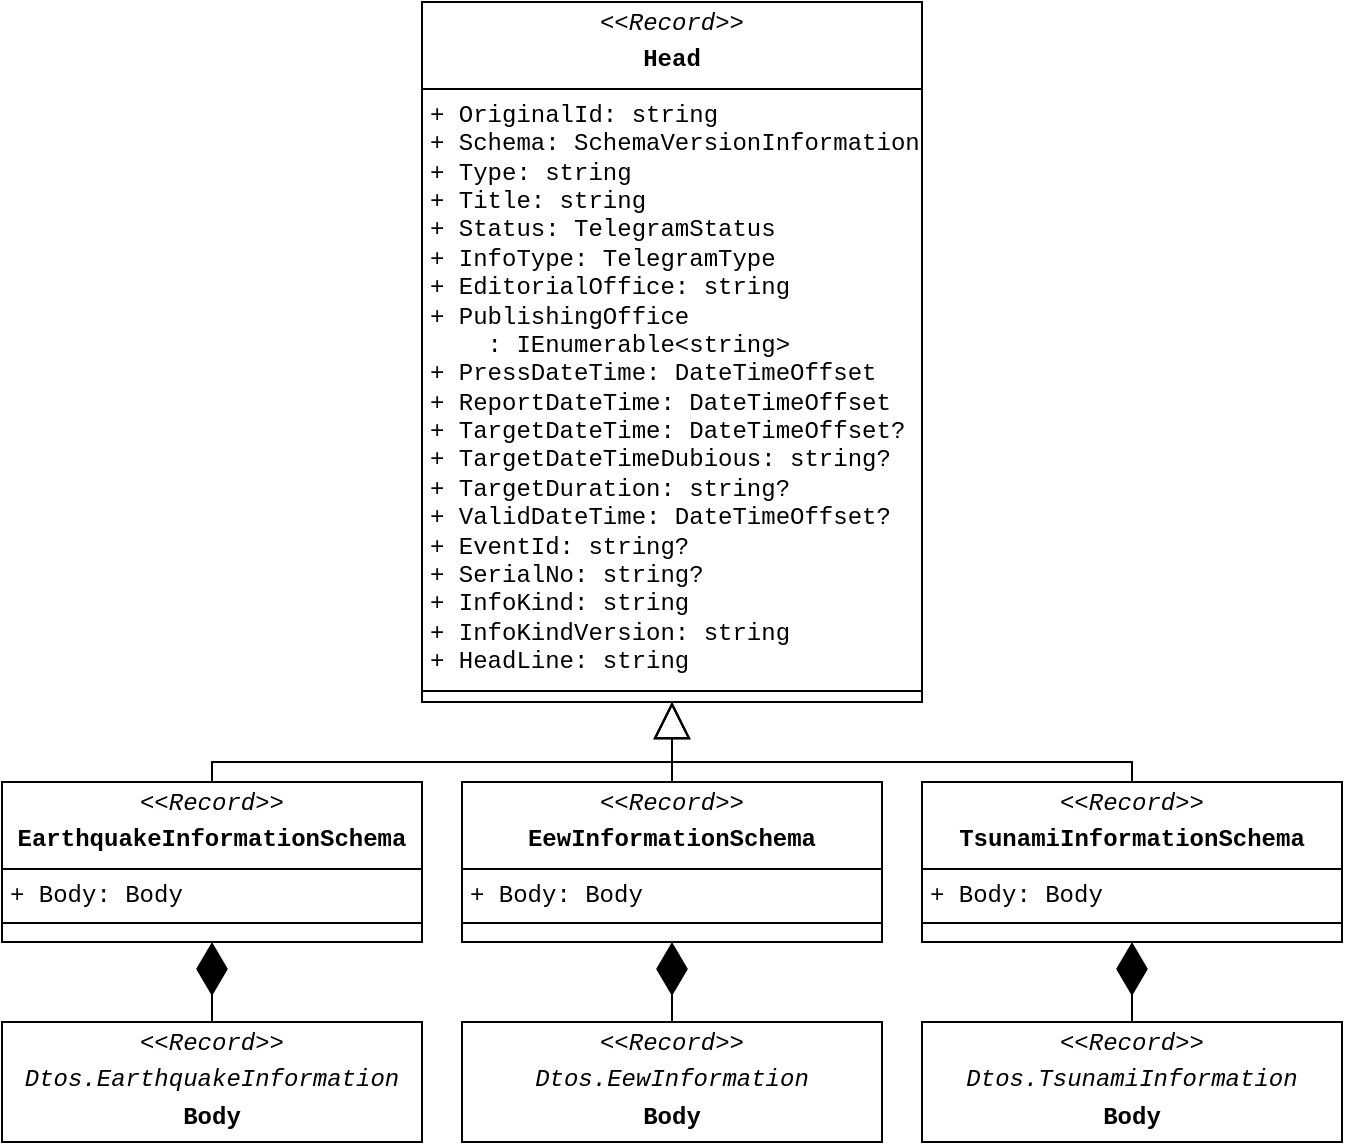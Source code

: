 <mxfile version="26.0.16">
  <diagram id="C5RBs43oDa-KdzZeNtuy" name="Page-1">
    <mxGraphModel dx="3728" dy="1267" grid="1" gridSize="10" guides="1" tooltips="1" connect="1" arrows="1" fold="1" page="1" pageScale="1" pageWidth="827" pageHeight="1169" math="0" shadow="0">
      <root>
        <mxCell id="WIyWlLk6GJQsqaUBKTNV-0" />
        <mxCell id="WIyWlLk6GJQsqaUBKTNV-1" parent="WIyWlLk6GJQsqaUBKTNV-0" />
        <mxCell id="hwMNSgePC5UXe02ij8vF-0" value="&lt;p style=&quot;margin:0px;margin-top:4px;text-align:center;&quot;&gt;&lt;i&gt;&amp;lt;&amp;lt;Record&amp;gt;&amp;gt;&lt;/i&gt;&lt;/p&gt;&lt;p style=&quot;margin:0px;margin-top:4px;text-align:center;&quot;&gt;&lt;b&gt;Head&lt;/b&gt;&lt;/p&gt;&lt;hr size=&quot;1&quot; style=&quot;border-style:solid;&quot;&gt;&lt;p style=&quot;margin: 0px 0px 0px 4px;&quot;&gt;+ OriginalId: string&lt;br&gt;&lt;/p&gt;&lt;p style=&quot;margin: 0px 0px 0px 4px;&quot;&gt;+ Schema: SchemaVersionInformation&lt;/p&gt;&lt;p style=&quot;margin: 0px 0px 0px 4px;&quot;&gt;+ Type: string&lt;/p&gt;&lt;p style=&quot;margin: 0px 0px 0px 4px;&quot;&gt;+ Title: string&lt;/p&gt;&lt;p style=&quot;margin: 0px 0px 0px 4px;&quot;&gt;+ Status: TelegramStatus&lt;/p&gt;&lt;p style=&quot;margin: 0px 0px 0px 4px;&quot;&gt;+ InfoType: TelegramType&lt;/p&gt;&lt;p style=&quot;margin: 0px 0px 0px 4px;&quot;&gt;+ EditorialOffice: string&lt;/p&gt;&lt;p style=&quot;margin: 0px 0px 0px 4px;&quot;&gt;+ PublishingOffice&lt;/p&gt;&lt;p style=&quot;margin: 0px 0px 0px 4px;&quot;&gt;&amp;nbsp; &amp;nbsp; : IEnumerable&amp;lt;string&amp;gt;&lt;/p&gt;&lt;p style=&quot;margin: 0px 0px 0px 4px;&quot;&gt;+ PressDateTime: DateTimeOffset&lt;/p&gt;&lt;p style=&quot;margin: 0px 0px 0px 4px;&quot;&gt;+ ReportDateTime: DateTimeOffset&lt;/p&gt;&lt;p style=&quot;margin: 0px 0px 0px 4px;&quot;&gt;+ TargetDateTime: DateTimeOffset?&lt;/p&gt;&lt;p style=&quot;margin: 0px 0px 0px 4px;&quot;&gt;+ TargetDateTimeDubious: string?&lt;/p&gt;&lt;p style=&quot;margin: 0px 0px 0px 4px;&quot;&gt;+ TargetDuration: string?&lt;/p&gt;&lt;p style=&quot;margin: 0px 0px 0px 4px;&quot;&gt;+ ValidDateTime: DateTimeOffset?&lt;/p&gt;&lt;p style=&quot;margin: 0px 0px 0px 4px;&quot;&gt;+ EventId: string?&lt;/p&gt;&lt;p style=&quot;margin: 0px 0px 0px 4px;&quot;&gt;+ SerialNo: string?&lt;/p&gt;&lt;p style=&quot;margin: 0px 0px 0px 4px;&quot;&gt;+ InfoKind: string&lt;/p&gt;&lt;p style=&quot;margin: 0px 0px 0px 4px;&quot;&gt;+ InfoKindVersion: string&lt;/p&gt;&lt;p style=&quot;margin: 0px 0px 0px 4px;&quot;&gt;+ HeadLine: string&lt;/p&gt;&lt;hr size=&quot;1&quot; style=&quot;border-style:solid;&quot;&gt;&lt;p style=&quot;margin:0px;margin-left:4px;&quot;&gt;&lt;br&gt;&lt;/p&gt;&lt;p style=&quot;margin:0px;margin-left:4px;&quot;&gt;&lt;br&gt;&lt;/p&gt;" style="verticalAlign=top;align=left;overflow=fill;html=1;whiteSpace=wrap;fontFamily=Courier New;" parent="WIyWlLk6GJQsqaUBKTNV-1" vertex="1">
          <mxGeometry x="-1370" y="20" width="250" height="350" as="geometry" />
        </mxCell>
        <mxCell id="3JNu3LKpVJGpBmDFwDWL-0" value="&lt;p style=&quot;margin:0px;margin-top:4px;text-align:center;&quot;&gt;&lt;i&gt;&amp;lt;&amp;lt;Record&amp;gt;&amp;gt;&lt;/i&gt;&lt;/p&gt;&lt;p style=&quot;margin:0px;margin-top:4px;text-align:center;&quot;&gt;&lt;b&gt;EarthquakeInformationSchema&lt;/b&gt;&lt;/p&gt;&lt;hr size=&quot;1&quot; style=&quot;border-style:solid;&quot;&gt;&lt;p style=&quot;margin: 0px 0px 0px 4px;&quot;&gt;+ Body: Body&lt;br&gt;&lt;/p&gt;&lt;hr size=&quot;1&quot; style=&quot;border-style:solid;&quot;&gt;&lt;p style=&quot;margin:0px;margin-left:4px;&quot;&gt;&lt;br&gt;&lt;/p&gt;&lt;p style=&quot;margin:0px;margin-left:4px;&quot;&gt;&lt;br&gt;&lt;/p&gt;" style="verticalAlign=top;align=left;overflow=fill;html=1;whiteSpace=wrap;fontFamily=Courier New;" parent="WIyWlLk6GJQsqaUBKTNV-1" vertex="1">
          <mxGeometry x="-1580" y="410" width="210" height="80" as="geometry" />
        </mxCell>
        <mxCell id="3JNu3LKpVJGpBmDFwDWL-1" value="&lt;p style=&quot;margin:0px;margin-top:4px;text-align:center;&quot;&gt;&lt;i&gt;&amp;lt;&amp;lt;Record&amp;gt;&amp;gt;&lt;/i&gt;&lt;/p&gt;&lt;p style=&quot;margin:0px;margin-top:4px;text-align:center;&quot;&gt;&lt;i&gt;Dtos.EarthquakeInformation&lt;/i&gt;&lt;/p&gt;&lt;p style=&quot;margin:0px;margin-top:4px;text-align:center;&quot;&gt;&lt;b&gt;Body&lt;/b&gt;&lt;/p&gt;" style="verticalAlign=top;align=left;overflow=fill;html=1;whiteSpace=wrap;fontFamily=Courier New;" parent="WIyWlLk6GJQsqaUBKTNV-1" vertex="1">
          <mxGeometry x="-1580" y="530" width="210" height="60" as="geometry" />
        </mxCell>
        <mxCell id="3JNu3LKpVJGpBmDFwDWL-2" value="&lt;p style=&quot;margin:0px;margin-top:4px;text-align:center;&quot;&gt;&lt;i&gt;&amp;lt;&amp;lt;Record&amp;gt;&amp;gt;&lt;/i&gt;&lt;/p&gt;&lt;p style=&quot;margin:0px;margin-top:4px;text-align:center;&quot;&gt;&lt;b&gt;EewInformationSchema&lt;/b&gt;&lt;/p&gt;&lt;hr size=&quot;1&quot; style=&quot;border-style:solid;&quot;&gt;&lt;p style=&quot;margin: 0px 0px 0px 4px;&quot;&gt;+ Body: Body&lt;br&gt;&lt;/p&gt;&lt;hr size=&quot;1&quot; style=&quot;border-style:solid;&quot;&gt;&lt;p style=&quot;margin:0px;margin-left:4px;&quot;&gt;&lt;br&gt;&lt;/p&gt;&lt;p style=&quot;margin:0px;margin-left:4px;&quot;&gt;&lt;br&gt;&lt;/p&gt;" style="verticalAlign=top;align=left;overflow=fill;html=1;whiteSpace=wrap;fontFamily=Courier New;" parent="WIyWlLk6GJQsqaUBKTNV-1" vertex="1">
          <mxGeometry x="-1350" y="410" width="210" height="80" as="geometry" />
        </mxCell>
        <mxCell id="3JNu3LKpVJGpBmDFwDWL-3" value="&lt;p style=&quot;margin:0px;margin-top:4px;text-align:center;&quot;&gt;&lt;i&gt;&amp;lt;&amp;lt;Record&amp;gt;&amp;gt;&lt;/i&gt;&lt;/p&gt;&lt;p style=&quot;margin:0px;margin-top:4px;text-align:center;&quot;&gt;&lt;i&gt;Dtos.EewInformation&lt;/i&gt;&lt;/p&gt;&lt;p style=&quot;margin:0px;margin-top:4px;text-align:center;&quot;&gt;&lt;b&gt;Body&lt;/b&gt;&lt;/p&gt;" style="verticalAlign=top;align=left;overflow=fill;html=1;whiteSpace=wrap;fontFamily=Courier New;" parent="WIyWlLk6GJQsqaUBKTNV-1" vertex="1">
          <mxGeometry x="-1350" y="530" width="210" height="60" as="geometry" />
        </mxCell>
        <mxCell id="3JNu3LKpVJGpBmDFwDWL-4" value="&lt;p style=&quot;margin:0px;margin-top:4px;text-align:center;&quot;&gt;&lt;i&gt;&amp;lt;&amp;lt;Record&amp;gt;&amp;gt;&lt;/i&gt;&lt;/p&gt;&lt;p style=&quot;margin:0px;margin-top:4px;text-align:center;&quot;&gt;&lt;b&gt;TsunamiInformationSchema&lt;/b&gt;&lt;/p&gt;&lt;hr size=&quot;1&quot; style=&quot;border-style:solid;&quot;&gt;&lt;p style=&quot;margin: 0px 0px 0px 4px;&quot;&gt;+ Body: Body&lt;br&gt;&lt;/p&gt;&lt;hr size=&quot;1&quot; style=&quot;border-style:solid;&quot;&gt;&lt;p style=&quot;margin:0px;margin-left:4px;&quot;&gt;&lt;br&gt;&lt;/p&gt;&lt;p style=&quot;margin:0px;margin-left:4px;&quot;&gt;&lt;br&gt;&lt;/p&gt;" style="verticalAlign=top;align=left;overflow=fill;html=1;whiteSpace=wrap;fontFamily=Courier New;" parent="WIyWlLk6GJQsqaUBKTNV-1" vertex="1">
          <mxGeometry x="-1120" y="410" width="210" height="80" as="geometry" />
        </mxCell>
        <mxCell id="3JNu3LKpVJGpBmDFwDWL-5" value="&lt;p style=&quot;margin:0px;margin-top:4px;text-align:center;&quot;&gt;&lt;i&gt;&amp;lt;&amp;lt;Record&amp;gt;&amp;gt;&lt;/i&gt;&lt;/p&gt;&lt;p style=&quot;margin:0px;margin-top:4px;text-align:center;&quot;&gt;&lt;i&gt;Dtos.TsunamiInformation&lt;/i&gt;&lt;/p&gt;&lt;p style=&quot;margin:0px;margin-top:4px;text-align:center;&quot;&gt;&lt;b&gt;Body&lt;/b&gt;&lt;/p&gt;" style="verticalAlign=top;align=left;overflow=fill;html=1;whiteSpace=wrap;fontFamily=Courier New;" parent="WIyWlLk6GJQsqaUBKTNV-1" vertex="1">
          <mxGeometry x="-1120" y="530" width="210" height="60" as="geometry" />
        </mxCell>
        <mxCell id="3JNu3LKpVJGpBmDFwDWL-6" value="" style="endArrow=block;endSize=16;endFill=0;html=1;rounded=0;edgeStyle=elbowEdgeStyle;elbow=vertical;entryX=0.5;entryY=1;entryDx=0;entryDy=0;exitX=0.5;exitY=0;exitDx=0;exitDy=0;" parent="WIyWlLk6GJQsqaUBKTNV-1" source="3JNu3LKpVJGpBmDFwDWL-0" target="hwMNSgePC5UXe02ij8vF-0" edge="1">
          <mxGeometry width="160" relative="1" as="geometry">
            <mxPoint x="-1120" y="360" as="sourcePoint" />
            <mxPoint x="-960" y="360" as="targetPoint" />
            <Array as="points">
              <mxPoint x="-1380" y="400" />
            </Array>
          </mxGeometry>
        </mxCell>
        <mxCell id="3JNu3LKpVJGpBmDFwDWL-7" value="" style="endArrow=block;endSize=16;endFill=0;html=1;rounded=0;edgeStyle=elbowEdgeStyle;elbow=vertical;entryX=0.5;entryY=1;entryDx=0;entryDy=0;exitX=0.5;exitY=0;exitDx=0;exitDy=0;" parent="WIyWlLk6GJQsqaUBKTNV-1" source="3JNu3LKpVJGpBmDFwDWL-4" target="hwMNSgePC5UXe02ij8vF-0" edge="1">
          <mxGeometry width="160" relative="1" as="geometry">
            <mxPoint x="-1525" y="420" as="sourcePoint" />
            <mxPoint x="-1235" y="380" as="targetPoint" />
            <Array as="points">
              <mxPoint x="-1130" y="400" />
            </Array>
          </mxGeometry>
        </mxCell>
        <mxCell id="3JNu3LKpVJGpBmDFwDWL-8" value="" style="endArrow=block;endSize=16;endFill=0;html=1;rounded=0;edgeStyle=elbowEdgeStyle;elbow=vertical;entryX=0.5;entryY=1;entryDx=0;entryDy=0;exitX=0.5;exitY=0;exitDx=0;exitDy=0;" parent="WIyWlLk6GJQsqaUBKTNV-1" source="3JNu3LKpVJGpBmDFwDWL-2" target="hwMNSgePC5UXe02ij8vF-0" edge="1">
          <mxGeometry width="160" relative="1" as="geometry">
            <mxPoint x="-1005" y="430" as="sourcePoint" />
            <mxPoint x="-1235" y="380" as="targetPoint" />
            <Array as="points">
              <mxPoint x="-1240" y="390" />
            </Array>
          </mxGeometry>
        </mxCell>
        <mxCell id="3JNu3LKpVJGpBmDFwDWL-9" value="" style="endArrow=diamondThin;endFill=1;endSize=24;html=1;rounded=0;exitX=0.5;exitY=0;exitDx=0;exitDy=0;" parent="WIyWlLk6GJQsqaUBKTNV-1" source="3JNu3LKpVJGpBmDFwDWL-3" edge="1">
          <mxGeometry width="160" relative="1" as="geometry">
            <mxPoint x="-1320" y="320" as="sourcePoint" />
            <mxPoint x="-1245" y="490" as="targetPoint" />
          </mxGeometry>
        </mxCell>
        <mxCell id="3JNu3LKpVJGpBmDFwDWL-10" value="" style="endArrow=diamondThin;endFill=1;endSize=24;html=1;rounded=0;exitX=0.5;exitY=0;exitDx=0;exitDy=0;entryX=0.5;entryY=1;entryDx=0;entryDy=0;" parent="WIyWlLk6GJQsqaUBKTNV-1" source="3JNu3LKpVJGpBmDFwDWL-5" target="3JNu3LKpVJGpBmDFwDWL-4" edge="1">
          <mxGeometry width="160" relative="1" as="geometry">
            <mxPoint x="-1235" y="550" as="sourcePoint" />
            <mxPoint x="-1235" y="500" as="targetPoint" />
          </mxGeometry>
        </mxCell>
        <mxCell id="3JNu3LKpVJGpBmDFwDWL-11" value="" style="endArrow=diamondThin;endFill=1;endSize=24;html=1;rounded=0;exitX=0.5;exitY=0;exitDx=0;exitDy=0;entryX=0.5;entryY=1;entryDx=0;entryDy=0;" parent="WIyWlLk6GJQsqaUBKTNV-1" source="3JNu3LKpVJGpBmDFwDWL-1" target="3JNu3LKpVJGpBmDFwDWL-0" edge="1">
          <mxGeometry width="160" relative="1" as="geometry">
            <mxPoint x="-1005" y="550" as="sourcePoint" />
            <mxPoint x="-1005" y="500" as="targetPoint" />
          </mxGeometry>
        </mxCell>
      </root>
    </mxGraphModel>
  </diagram>
</mxfile>
